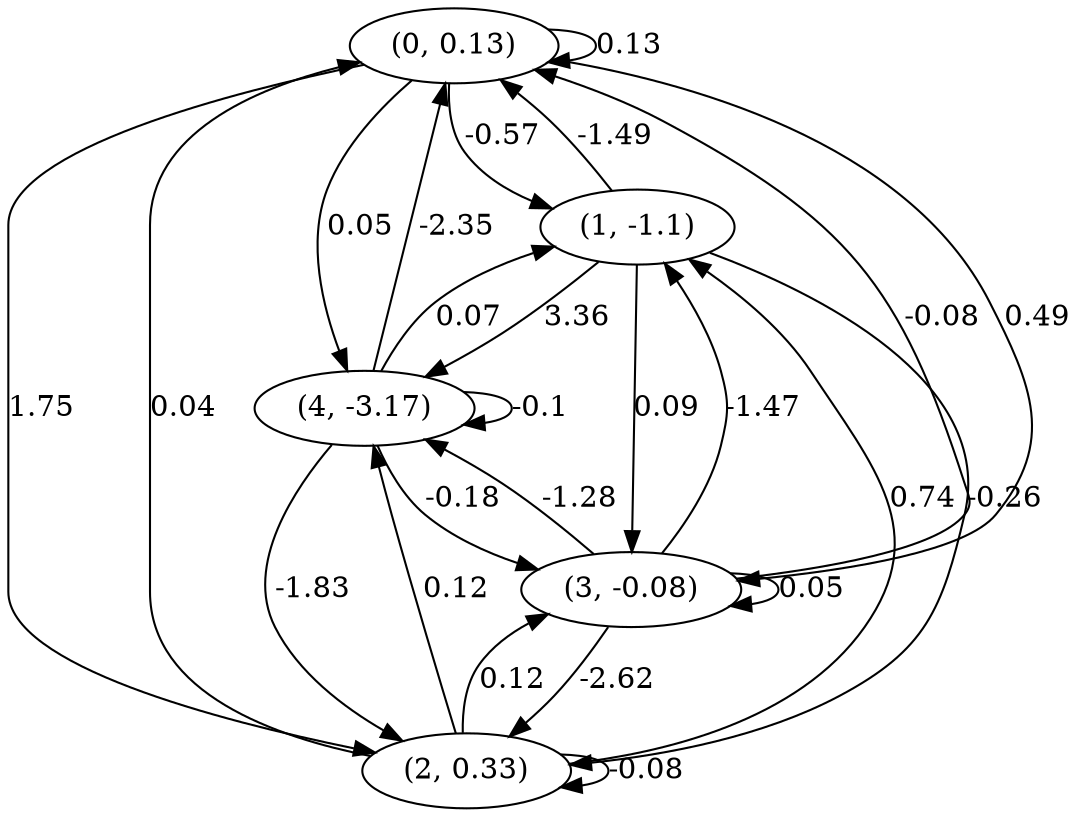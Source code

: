 digraph {
    0 [ label = "(0, 0.13)" ]
    1 [ label = "(1, -1.1)" ]
    2 [ label = "(2, 0.33)" ]
    3 [ label = "(3, -0.08)" ]
    4 [ label = "(4, -3.17)" ]
    0 -> 0 [ label = "0.13" ]
    2 -> 2 [ label = "-0.08" ]
    3 -> 3 [ label = "0.05" ]
    4 -> 4 [ label = "-0.1" ]
    1 -> 0 [ label = "-1.49" ]
    2 -> 0 [ label = "0.04" ]
    3 -> 0 [ label = "-0.08" ]
    4 -> 0 [ label = "-2.35" ]
    0 -> 1 [ label = "-0.57" ]
    2 -> 1 [ label = "0.74" ]
    3 -> 1 [ label = "-1.47" ]
    4 -> 1 [ label = "0.07" ]
    0 -> 2 [ label = "1.75" ]
    1 -> 2 [ label = "-0.26" ]
    3 -> 2 [ label = "-2.62" ]
    4 -> 2 [ label = "-1.83" ]
    0 -> 3 [ label = "0.49" ]
    1 -> 3 [ label = "0.09" ]
    2 -> 3 [ label = "0.12" ]
    4 -> 3 [ label = "-0.18" ]
    0 -> 4 [ label = "0.05" ]
    1 -> 4 [ label = "3.36" ]
    2 -> 4 [ label = "0.12" ]
    3 -> 4 [ label = "-1.28" ]
}

